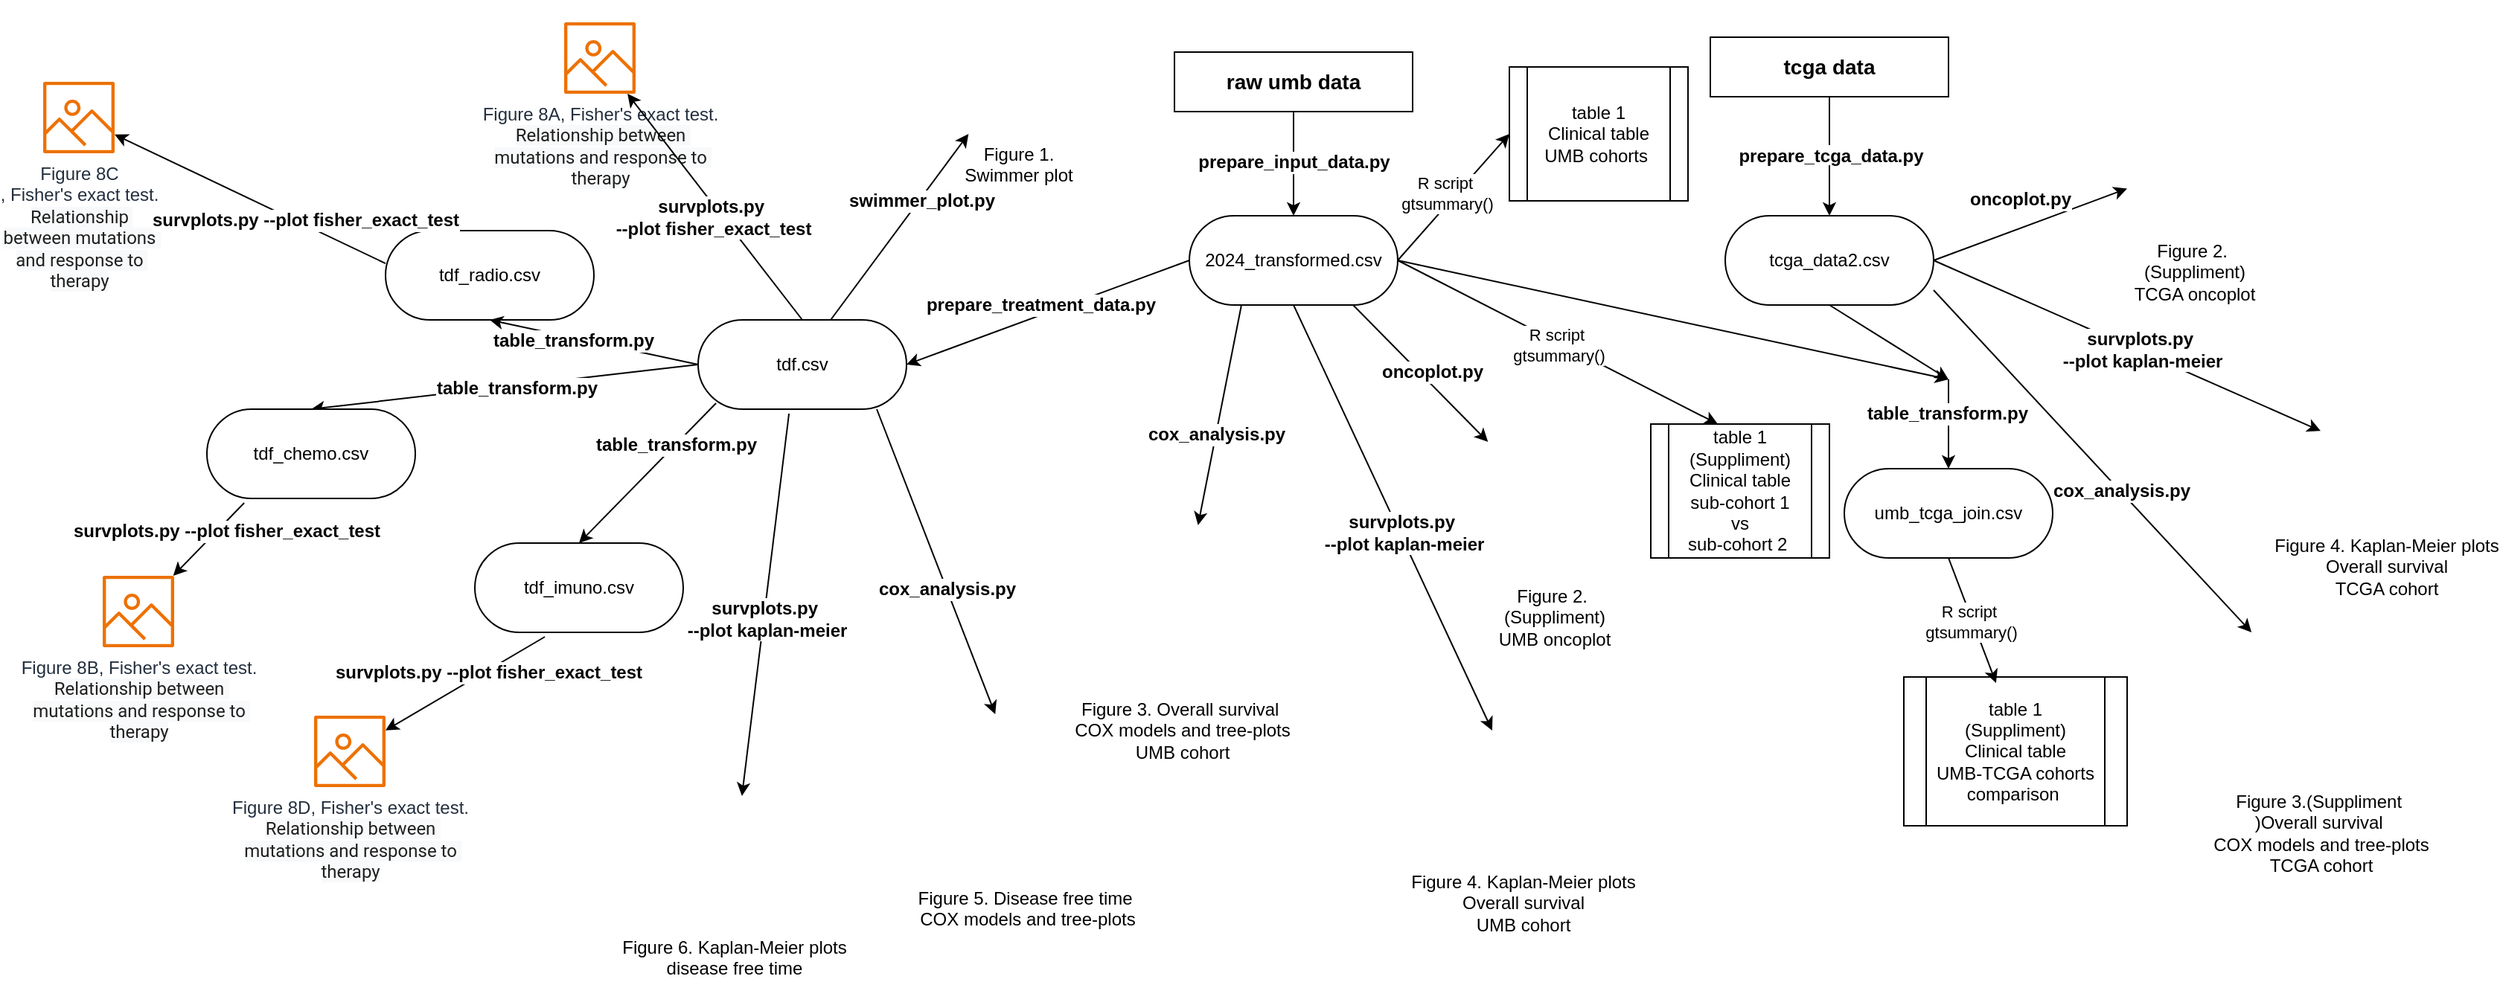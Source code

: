 <mxfile version="24.7.17">
  <diagram name="Page-1" id="48T6HuyZbfNUOI5xEzSV">
    <mxGraphModel dx="2284" dy="754" grid="1" gridSize="10" guides="1" tooltips="1" connect="1" arrows="1" fold="1" page="1" pageScale="1" pageWidth="850" pageHeight="1100" math="0" shadow="0">
      <root>
        <mxCell id="0" />
        <mxCell id="1" parent="0" />
        <mxCell id="SWFk3_bEERDI6yJJOWaN-1" value="&lt;font style=&quot;font-size: 14px;&quot;&gt;&lt;b&gt;raw umb data&lt;/b&gt;&lt;/font&gt;" style="rounded=0;whiteSpace=wrap;html=1;" vertex="1" parent="1">
          <mxGeometry x="200" y="50" width="160" height="40" as="geometry" />
        </mxCell>
        <mxCell id="SWFk3_bEERDI6yJJOWaN-2" value="2024_transformed.csv" style="rounded=1;whiteSpace=wrap;html=1;arcSize=50;" vertex="1" parent="1">
          <mxGeometry x="210" y="160" width="140" height="60" as="geometry" />
        </mxCell>
        <mxCell id="SWFk3_bEERDI6yJJOWaN-3" value="" style="endArrow=classic;html=1;rounded=0;exitX=0.5;exitY=1;exitDx=0;exitDy=0;" edge="1" parent="1" source="SWFk3_bEERDI6yJJOWaN-1" target="SWFk3_bEERDI6yJJOWaN-2">
          <mxGeometry width="50" height="50" relative="1" as="geometry">
            <mxPoint x="400" y="410" as="sourcePoint" />
            <mxPoint x="450" y="360" as="targetPoint" />
          </mxGeometry>
        </mxCell>
        <mxCell id="SWFk3_bEERDI6yJJOWaN-6" value="&lt;b&gt;&lt;font style=&quot;font-size: 12px;&quot;&gt;prepare_input_data.py&lt;/font&gt;&lt;/b&gt;" style="edgeLabel;html=1;align=center;verticalAlign=middle;resizable=0;points=[];" vertex="1" connectable="0" parent="SWFk3_bEERDI6yJJOWaN-3">
          <mxGeometry x="-0.3" y="1" relative="1" as="geometry">
            <mxPoint x="-1" y="9" as="offset" />
          </mxGeometry>
        </mxCell>
        <mxCell id="SWFk3_bEERDI6yJJOWaN-4" value="" style="endArrow=classic;html=1;rounded=0;exitX=0;exitY=0.5;exitDx=0;exitDy=0;entryX=1;entryY=0.5;entryDx=0;entryDy=0;" edge="1" parent="1" source="SWFk3_bEERDI6yJJOWaN-2" target="SWFk3_bEERDI6yJJOWaN-17">
          <mxGeometry width="50" height="50" relative="1" as="geometry">
            <mxPoint x="400" y="410" as="sourcePoint" />
            <mxPoint x="160" y="280" as="targetPoint" />
          </mxGeometry>
        </mxCell>
        <mxCell id="SWFk3_bEERDI6yJJOWaN-25" value="&lt;font style=&quot;font-size: 12px;&quot;&gt;&lt;b&gt;prepare_treatment_data.py&lt;/b&gt;&lt;/font&gt;" style="edgeLabel;html=1;align=center;verticalAlign=middle;resizable=0;points=[];" vertex="1" connectable="0" parent="SWFk3_bEERDI6yJJOWaN-4">
          <mxGeometry x="-0.239" y="-2" relative="1" as="geometry">
            <mxPoint x="-27" y="5" as="offset" />
          </mxGeometry>
        </mxCell>
        <mxCell id="SWFk3_bEERDI6yJJOWaN-5" value="&lt;font style=&quot;font-size: 14px;&quot;&gt;&lt;b&gt;tcga data&lt;/b&gt;&lt;/font&gt;" style="rounded=0;whiteSpace=wrap;html=1;" vertex="1" parent="1">
          <mxGeometry x="560" y="40" width="160" height="40" as="geometry" />
        </mxCell>
        <mxCell id="SWFk3_bEERDI6yJJOWaN-8" value="tcga_data2.csv" style="rounded=1;whiteSpace=wrap;html=1;arcSize=50;" vertex="1" parent="1">
          <mxGeometry x="570" y="160" width="140" height="60" as="geometry" />
        </mxCell>
        <mxCell id="SWFk3_bEERDI6yJJOWaN-9" value="" style="endArrow=classic;html=1;rounded=0;exitX=0.5;exitY=1;exitDx=0;exitDy=0;entryX=0.5;entryY=0;entryDx=0;entryDy=0;" edge="1" parent="1" source="SWFk3_bEERDI6yJJOWaN-5" target="SWFk3_bEERDI6yJJOWaN-8">
          <mxGeometry width="50" height="50" relative="1" as="geometry">
            <mxPoint x="400" y="410" as="sourcePoint" />
            <mxPoint x="450" y="360" as="targetPoint" />
          </mxGeometry>
        </mxCell>
        <mxCell id="SWFk3_bEERDI6yJJOWaN-10" value="prepare_tcga_data.py" style="edgeLabel;align=center;verticalAlign=middle;resizable=0;points=[];fontFamily=Helvetica;fontStyle=1;fontSize=12;" vertex="1" connectable="0" parent="SWFk3_bEERDI6yJJOWaN-9">
          <mxGeometry x="-0.033" y="1" relative="1" as="geometry">
            <mxPoint as="offset" />
          </mxGeometry>
        </mxCell>
        <mxCell id="SWFk3_bEERDI6yJJOWaN-11" value="" style="endArrow=classic;html=1;rounded=0;exitX=1;exitY=0.5;exitDx=0;exitDy=0;" edge="1" parent="1" source="SWFk3_bEERDI6yJJOWaN-2">
          <mxGeometry width="50" height="50" relative="1" as="geometry">
            <mxPoint x="400" y="420" as="sourcePoint" />
            <mxPoint x="720" y="270" as="targetPoint" />
          </mxGeometry>
        </mxCell>
        <mxCell id="SWFk3_bEERDI6yJJOWaN-12" value="" style="endArrow=classic;html=1;rounded=0;exitX=0.5;exitY=1;exitDx=0;exitDy=0;" edge="1" parent="1" source="SWFk3_bEERDI6yJJOWaN-8">
          <mxGeometry width="50" height="50" relative="1" as="geometry">
            <mxPoint x="400" y="420" as="sourcePoint" />
            <mxPoint x="720" y="270" as="targetPoint" />
          </mxGeometry>
        </mxCell>
        <mxCell id="SWFk3_bEERDI6yJJOWaN-13" value="" style="endArrow=classic;html=1;rounded=0;entryX=0.5;entryY=0;entryDx=0;entryDy=0;" edge="1" parent="1" target="SWFk3_bEERDI6yJJOWaN-15">
          <mxGeometry width="50" height="50" relative="1" as="geometry">
            <mxPoint x="720" y="270" as="sourcePoint" />
            <mxPoint x="720" y="330" as="targetPoint" />
          </mxGeometry>
        </mxCell>
        <mxCell id="SWFk3_bEERDI6yJJOWaN-14" value="&lt;b&gt;&lt;font style=&quot;font-size: 12px;&quot;&gt;table_transform.py&lt;/font&gt;&lt;/b&gt;" style="edgeLabel;html=1;align=center;verticalAlign=middle;resizable=0;points=[];" vertex="1" connectable="0" parent="SWFk3_bEERDI6yJJOWaN-13">
          <mxGeometry x="-0.24" y="-1" relative="1" as="geometry">
            <mxPoint as="offset" />
          </mxGeometry>
        </mxCell>
        <mxCell id="SWFk3_bEERDI6yJJOWaN-15" value="umb_tcga_join.csv" style="rounded=1;whiteSpace=wrap;html=1;arcSize=50;" vertex="1" parent="1">
          <mxGeometry x="650" y="330" width="140" height="60" as="geometry" />
        </mxCell>
        <mxCell id="SWFk3_bEERDI6yJJOWaN-17" value="tdf&lt;span style=&quot;background-color: initial;&quot;&gt;.csv&lt;/span&gt;" style="rounded=1;whiteSpace=wrap;html=1;arcSize=50;" vertex="1" parent="1">
          <mxGeometry x="-120" y="230" width="140" height="60" as="geometry" />
        </mxCell>
        <mxCell id="SWFk3_bEERDI6yJJOWaN-18" value="" style="endArrow=classic;html=1;rounded=0;exitX=0;exitY=0.5;exitDx=0;exitDy=0;entryX=0.5;entryY=0;entryDx=0;entryDy=0;" edge="1" parent="1" source="SWFk3_bEERDI6yJJOWaN-17" target="SWFk3_bEERDI6yJJOWaN-19">
          <mxGeometry width="50" height="50" relative="1" as="geometry">
            <mxPoint x="190" y="290" as="sourcePoint" />
            <mxPoint x="-210" y="310" as="targetPoint" />
          </mxGeometry>
        </mxCell>
        <mxCell id="SWFk3_bEERDI6yJJOWaN-28" value="&lt;b&gt;&lt;font style=&quot;font-size: 12px;&quot;&gt;table_transform.py&lt;/font&gt;&lt;/b&gt;" style="edgeLabel;html=1;align=center;verticalAlign=middle;resizable=0;points=[];" vertex="1" connectable="0" parent="SWFk3_bEERDI6yJJOWaN-18">
          <mxGeometry x="-0.061" y="2" relative="1" as="geometry">
            <mxPoint as="offset" />
          </mxGeometry>
        </mxCell>
        <mxCell id="SWFk3_bEERDI6yJJOWaN-19" value="tdf_chemo&lt;span style=&quot;background-color: initial;&quot;&gt;.csv&lt;/span&gt;" style="rounded=1;whiteSpace=wrap;html=1;arcSize=50;" vertex="1" parent="1">
          <mxGeometry x="-450" y="290" width="140" height="60" as="geometry" />
        </mxCell>
        <mxCell id="SWFk3_bEERDI6yJJOWaN-20" value="tdf_imuno&lt;span style=&quot;background-color: initial;&quot;&gt;.csv&lt;/span&gt;" style="rounded=1;whiteSpace=wrap;html=1;arcSize=50;" vertex="1" parent="1">
          <mxGeometry x="-270" y="380" width="140" height="60" as="geometry" />
        </mxCell>
        <mxCell id="SWFk3_bEERDI6yJJOWaN-21" value="tdf_radio&lt;span style=&quot;background-color: initial;&quot;&gt;.csv&lt;/span&gt;" style="rounded=1;whiteSpace=wrap;html=1;arcSize=50;" vertex="1" parent="1">
          <mxGeometry x="-330" y="170" width="140" height="60" as="geometry" />
        </mxCell>
        <mxCell id="SWFk3_bEERDI6yJJOWaN-22" value="" style="endArrow=classic;html=1;rounded=0;exitX=0.086;exitY=0.933;exitDx=0;exitDy=0;entryX=0.5;entryY=0;entryDx=0;entryDy=0;exitPerimeter=0;" edge="1" parent="1" source="SWFk3_bEERDI6yJJOWaN-17" target="SWFk3_bEERDI6yJJOWaN-20">
          <mxGeometry width="50" height="50" relative="1" as="geometry">
            <mxPoint x="240" y="290" as="sourcePoint" />
            <mxPoint x="290" y="240" as="targetPoint" />
          </mxGeometry>
        </mxCell>
        <mxCell id="SWFk3_bEERDI6yJJOWaN-27" value="&lt;b&gt;&lt;font style=&quot;font-size: 12px;&quot;&gt;table_transform.py&lt;/font&gt;&lt;/b&gt;" style="edgeLabel;html=1;align=center;verticalAlign=middle;resizable=0;points=[];" vertex="1" connectable="0" parent="SWFk3_bEERDI6yJJOWaN-22">
          <mxGeometry x="-0.4" relative="1" as="geometry">
            <mxPoint as="offset" />
          </mxGeometry>
        </mxCell>
        <mxCell id="SWFk3_bEERDI6yJJOWaN-23" value="" style="endArrow=classic;html=1;rounded=0;exitX=0;exitY=0.5;exitDx=0;exitDy=0;entryX=0.5;entryY=1;entryDx=0;entryDy=0;" edge="1" parent="1" source="SWFk3_bEERDI6yJJOWaN-17" target="SWFk3_bEERDI6yJJOWaN-21">
          <mxGeometry width="50" height="50" relative="1" as="geometry">
            <mxPoint x="240" y="290" as="sourcePoint" />
            <mxPoint x="290" y="240" as="targetPoint" />
          </mxGeometry>
        </mxCell>
        <mxCell id="SWFk3_bEERDI6yJJOWaN-26" value="&lt;b&gt;&lt;font style=&quot;font-size: 12px;&quot;&gt;table_transform.py&lt;/font&gt;&lt;/b&gt;" style="edgeLabel;html=1;align=center;verticalAlign=middle;resizable=0;points=[];" vertex="1" connectable="0" parent="SWFk3_bEERDI6yJJOWaN-23">
          <mxGeometry x="0.193" y="2" relative="1" as="geometry">
            <mxPoint as="offset" />
          </mxGeometry>
        </mxCell>
        <mxCell id="SWFk3_bEERDI6yJJOWaN-30" value="Figure 8D, Fisher&#39;s exact test.&lt;div&gt;&lt;span style=&quot;background-color: rgb(248, 249, 250); color: rgb(31, 31, 31); font-family: Roboto, &amp;quot;Helvetica Neue&amp;quot;, sans-serif; text-align: left; white-space: pre-wrap;&quot;&gt;Relationship between mutations and response to therapy&lt;/span&gt;&lt;br&gt;&lt;/div&gt;" style="sketch=0;outlineConnect=0;fontColor=#232F3E;gradientColor=none;fillColor=#ED7100;strokeColor=none;dashed=0;verticalLabelPosition=bottom;verticalAlign=top;align=center;html=1;fontSize=12;fontStyle=0;aspect=fixed;pointerEvents=1;shape=mxgraph.aws4.container_registry_image;" vertex="1" parent="1">
          <mxGeometry x="-378" y="496" width="48" height="48" as="geometry" />
        </mxCell>
        <mxCell id="SWFk3_bEERDI6yJJOWaN-31" value="Figure 8C&lt;div&gt;, Fisher&#39;s exact test.&lt;div&gt;&lt;span style=&quot;background-color: rgb(248, 249, 250); color: rgb(31, 31, 31); font-family: Roboto, &amp;quot;Helvetica Neue&amp;quot;, sans-serif; text-align: left; white-space: pre-wrap;&quot;&gt;Relationship between mutations and response to therapy&lt;/span&gt;&lt;br&gt;&lt;/div&gt;&lt;/div&gt;" style="sketch=0;outlineConnect=0;fontColor=#232F3E;gradientColor=none;fillColor=#ED7100;strokeColor=none;dashed=0;verticalLabelPosition=bottom;verticalAlign=top;align=center;html=1;fontSize=12;fontStyle=0;aspect=fixed;pointerEvents=1;shape=mxgraph.aws4.container_registry_image;" vertex="1" parent="1">
          <mxGeometry x="-560" y="70" width="48" height="48" as="geometry" />
        </mxCell>
        <mxCell id="SWFk3_bEERDI6yJJOWaN-32" value="Figure 8B, Fisher&#39;s exact test.&lt;div&gt;&lt;span style=&quot;background-color: rgb(248, 249, 250); color: rgb(31, 31, 31); font-family: Roboto, &amp;quot;Helvetica Neue&amp;quot;, sans-serif; text-align: left; white-space: pre-wrap;&quot;&gt;Relationship between mutations and response to therapy&lt;/span&gt;&lt;br&gt;&lt;/div&gt;" style="sketch=0;outlineConnect=0;fontColor=#232F3E;gradientColor=none;fillColor=#ED7100;strokeColor=none;dashed=0;verticalLabelPosition=bottom;verticalAlign=top;align=center;html=1;fontSize=12;fontStyle=0;aspect=fixed;pointerEvents=1;shape=mxgraph.aws4.container_registry_image;" vertex="1" parent="1">
          <mxGeometry x="-520" y="402" width="48" height="48" as="geometry" />
        </mxCell>
        <mxCell id="SWFk3_bEERDI6yJJOWaN-33" value="Figure 8A, Fisher&#39;s exact test.&lt;div&gt;&lt;span style=&quot;background-color: rgb(248, 249, 250); color: rgb(31, 31, 31); font-family: Roboto, &amp;quot;Helvetica Neue&amp;quot;, sans-serif; text-align: left; white-space: pre-wrap;&quot;&gt;Relationship between mutations and response to therapy&lt;/span&gt;&lt;br&gt;&lt;/div&gt;" style="sketch=0;outlineConnect=0;fontColor=#232F3E;gradientColor=none;fillColor=#ED7100;strokeColor=none;dashed=0;verticalLabelPosition=bottom;verticalAlign=top;align=center;html=1;fontSize=12;fontStyle=0;aspect=fixed;pointerEvents=1;shape=mxgraph.aws4.container_registry_image;" vertex="1" parent="1">
          <mxGeometry x="-210" y="30" width="48" height="48" as="geometry" />
        </mxCell>
        <mxCell id="SWFk3_bEERDI6yJJOWaN-34" value="" style="endArrow=classic;html=1;rounded=0;exitX=0.5;exitY=0;exitDx=0;exitDy=0;" edge="1" parent="1" source="SWFk3_bEERDI6yJJOWaN-17" target="SWFk3_bEERDI6yJJOWaN-33">
          <mxGeometry width="50" height="50" relative="1" as="geometry">
            <mxPoint x="80" y="430" as="sourcePoint" />
            <mxPoint x="130" y="380" as="targetPoint" />
          </mxGeometry>
        </mxCell>
        <mxCell id="SWFk3_bEERDI6yJJOWaN-35" value="&lt;font face=&quot;Helvetica&quot; style=&quot;font-size: 12px;&quot;&gt;&lt;b&gt;survplots.py&amp;nbsp;&lt;/b&gt;&lt;/font&gt;&lt;div&gt;&lt;font face=&quot;Helvetica&quot; style=&quot;font-size: 12px;&quot;&gt;&lt;b&gt;&lt;span style=&quot;color: rgb(8, 8, 8);&quot;&gt;--plot fisher_exact_test&lt;/span&gt;&lt;/b&gt;&lt;/font&gt;&lt;/div&gt;" style="edgeLabel;html=1;align=center;verticalAlign=middle;resizable=0;points=[];" vertex="1" connectable="0" parent="SWFk3_bEERDI6yJJOWaN-34">
          <mxGeometry x="-0.321" y="-2" relative="1" as="geometry">
            <mxPoint x="-22" y="-17" as="offset" />
          </mxGeometry>
        </mxCell>
        <mxCell id="SWFk3_bEERDI6yJJOWaN-36" value="" style="endArrow=classic;html=1;rounded=0;exitX=0;exitY=0.367;exitDx=0;exitDy=0;exitPerimeter=0;" edge="1" parent="1" source="SWFk3_bEERDI6yJJOWaN-21" target="SWFk3_bEERDI6yJJOWaN-31">
          <mxGeometry width="50" height="50" relative="1" as="geometry">
            <mxPoint x="80" y="430" as="sourcePoint" />
            <mxPoint x="130" y="380" as="targetPoint" />
          </mxGeometry>
        </mxCell>
        <UserObject label="&lt;b style=&quot;forced-color-adjust: none; color: rgb(0, 0, 0); font-family: Helvetica; font-size: 12px; font-style: normal; font-variant-ligatures: normal; font-variant-caps: normal; letter-spacing: normal; orphans: 2; text-align: center; text-indent: 0px; text-transform: none; widows: 2; word-spacing: 0px; -webkit-text-stroke-width: 0px; white-space: nowrap; background-color: rgb(255, 255, 255); text-decoration-thickness: initial; text-decoration-style: initial; text-decoration-color: initial;&quot;&gt;survplots.py&amp;nbsp;&lt;span style=&quot;forced-color-adjust: none; color: rgb(8, 8, 8);&quot;&gt;--plot fisher_exact_test&lt;/span&gt;&lt;/b&gt;" link="&lt;b style=&quot;forced-color-adjust: none; color: rgb(0, 0, 0); font-family: Helvetica; font-size: 12px; font-style: normal; font-variant-ligatures: normal; font-variant-caps: normal; letter-spacing: normal; orphans: 2; text-align: center; text-indent: 0px; text-transform: none; widows: 2; word-spacing: 0px; -webkit-text-stroke-width: 0px; white-space: nowrap; background-color: rgb(255, 255, 255); text-decoration-thickness: initial; text-decoration-style: initial; text-decoration-color: initial;&quot;&gt;survplots.py&amp;nbsp;&lt;span style=&quot;forced-color-adjust: none; color: rgb(8, 8, 8);&quot;&gt;--plot fisher_exact_test&lt;/span&gt;&lt;/b&gt;" id="SWFk3_bEERDI6yJJOWaN-38">
          <mxCell style="edgeLabel;html=1;align=center;verticalAlign=middle;resizable=0;points=[];" vertex="1" connectable="0" parent="SWFk3_bEERDI6yJJOWaN-36">
            <mxGeometry x="-0.389" y="-3" relative="1" as="geometry">
              <mxPoint as="offset" />
            </mxGeometry>
          </mxCell>
        </UserObject>
        <mxCell id="SWFk3_bEERDI6yJJOWaN-44" value="" style="endArrow=classic;html=1;rounded=0;exitX=0.179;exitY=1.05;exitDx=0;exitDy=0;exitPerimeter=0;" edge="1" parent="1" source="SWFk3_bEERDI6yJJOWaN-19" target="SWFk3_bEERDI6yJJOWaN-32">
          <mxGeometry width="50" height="50" relative="1" as="geometry">
            <mxPoint x="80" y="430" as="sourcePoint" />
            <mxPoint x="130" y="380" as="targetPoint" />
          </mxGeometry>
        </mxCell>
        <UserObject label="&lt;b style=&quot;forced-color-adjust: none; color: rgb(0, 0, 0); font-family: Helvetica; font-style: normal; font-variant-ligatures: normal; font-variant-caps: normal; letter-spacing: normal; orphans: 2; text-align: center; text-indent: 0px; text-transform: none; widows: 2; word-spacing: 0px; -webkit-text-stroke-width: 0px; white-space: nowrap; background-color: rgb(255, 255, 255); text-decoration-thickness: initial; text-decoration-style: initial; text-decoration-color: initial; font-size: 12px;&quot;&gt;survplots.py&amp;nbsp;&lt;span style=&quot;forced-color-adjust: none; color: rgb(8, 8, 8);&quot;&gt;--plot fisher_exact_test&lt;/span&gt;&lt;/b&gt;" link="&lt;b style=&quot;forced-color-adjust: none; color: rgb(0, 0, 0); font-family: Helvetica; font-style: normal; font-variant-ligatures: normal; font-variant-caps: normal; letter-spacing: normal; orphans: 2; text-align: center; text-indent: 0px; text-transform: none; widows: 2; word-spacing: 0px; -webkit-text-stroke-width: 0px; white-space: nowrap; background-color: rgb(255, 255, 255); text-decoration-thickness: initial; text-decoration-style: initial; text-decoration-color: initial; font-size: 12px;&quot;&gt;survplots.py&amp;nbsp;&lt;span style=&quot;forced-color-adjust: none; color: rgb(8, 8, 8);&quot;&gt;--plot fisher_exact_test&lt;/span&gt;&lt;/b&gt;" id="SWFk3_bEERDI6yJJOWaN-45">
          <mxCell style="edgeLabel;html=1;align=center;verticalAlign=middle;resizable=0;points=[];" vertex="1" connectable="0" parent="SWFk3_bEERDI6yJJOWaN-44">
            <mxGeometry x="-0.359" y="4" relative="1" as="geometry">
              <mxPoint as="offset" />
            </mxGeometry>
          </mxCell>
        </UserObject>
        <mxCell id="SWFk3_bEERDI6yJJOWaN-48" value="" style="endArrow=classic;html=1;rounded=0;exitX=0.336;exitY=1.05;exitDx=0;exitDy=0;exitPerimeter=0;" edge="1" parent="1" source="SWFk3_bEERDI6yJJOWaN-20" target="SWFk3_bEERDI6yJJOWaN-30">
          <mxGeometry width="50" height="50" relative="1" as="geometry">
            <mxPoint x="80" y="430" as="sourcePoint" />
            <mxPoint x="130" y="380" as="targetPoint" />
          </mxGeometry>
        </mxCell>
        <mxCell id="SWFk3_bEERDI6yJJOWaN-49" value="&lt;b style=&quot;font-size: 12px;&quot;&gt;survplots.py&amp;nbsp;&lt;span style=&quot;color: rgb(8, 8, 8);&quot;&gt;--plot fisher_exact_test&lt;/span&gt;&lt;/b&gt;" style="edgeLabel;html=1;align=center;verticalAlign=middle;resizable=0;points=[];" vertex="1" connectable="0" parent="SWFk3_bEERDI6yJJOWaN-48">
          <mxGeometry x="-0.285" y="1" relative="1" as="geometry">
            <mxPoint as="offset" />
          </mxGeometry>
        </mxCell>
        <mxCell id="SWFk3_bEERDI6yJJOWaN-52" value="table 1&lt;div&gt;Clinical table&lt;/div&gt;&lt;div&gt;UMB coh&lt;span style=&quot;color: rgba(0, 0, 0, 0); font-family: monospace; font-size: 0px; text-align: start; text-wrap: nowrap; background-color: initial;&quot;&gt;%3CmxGraphModel%3E%3Croot%3E%3CmxCell%20id%3D%220%22%2F%3E%3CmxCell%20id%3D%221%22%20parent%3D%220%22%2F%3E%3CmxCell%20id%3D%222%22%20value%3D%22Clinical%20table%26amp%3Bnbsp%3B%26lt%3Bdiv%26gt%3BUMB-TCGA%26lt%3B%2Fdiv%26gt%3B%22%20style%3D%22shape%3DinternalStorage%3BwhiteSpace%3Dwrap%3Bhtml%3D1%3BbackgroundOutline%3D1%3B%22%20vertex%3D%221%22%20parent%3D%221%22%3E%3CmxGeometry%20x%3D%22680%22%20y%3D%22440%22%20width%3D%2280%22%20height%3D%2280%22%20as%3D%22geometry%22%2F%3E%3C%2FmxCell%3E%3C%2Froot%3E%3C%2FmxGraphModel%3E&lt;/span&gt;&lt;span style=&quot;background-color: initial;&quot;&gt;orts&amp;nbsp;&lt;/span&gt;&lt;/div&gt;" style="shape=process;whiteSpace=wrap;html=1;backgroundOutline=1;" vertex="1" parent="1">
          <mxGeometry x="425" y="60" width="120" height="90" as="geometry" />
        </mxCell>
        <mxCell id="SWFk3_bEERDI6yJJOWaN-53" value="table 1&lt;div&gt;(Suppliment)&lt;br&gt;&lt;div&gt;Clinical table&lt;/div&gt;&lt;div&gt;UMB-TCGA coh&lt;span style=&quot;color: rgba(0, 0, 0, 0); font-family: monospace; font-size: 0px; text-align: start; text-wrap: nowrap; background-color: initial;&quot;&gt;%3CmxGraphModel%3E%3Croot%3E%3CmxCell%20id%3D%220%22%2F%3E%3CmxCell%20id%3D%221%22%20parent%3D%220%22%2F%3E%3CmxCell%20id%3D%222%22%20value%3D%22Clinical%20table%26amp%3Bnbsp%3B%26lt%3Bdiv%26gt%3BUMB-TCGA%26lt%3B%2Fdiv%26gt%3B%22%20style%3D%22shape%3DinternalStorage%3BwhiteSpace%3Dwrap%3Bhtml%3D1%3BbackgroundOutline%3D1%3B%22%20vertex%3D%221%22%20parent%3D%221%22%3E%3CmxGeometry%20x%3D%22680%22%20y%3D%22440%22%20width%3D%2280%22%20height%3D%2280%22%20as%3D%22geometry%22%2F%3E%3C%2FmxCell%3E%3C%2Froot%3E%3C%2FmxGraphModel%3E&lt;/span&gt;&lt;span style=&quot;background-color: initial;&quot;&gt;orts comparison&amp;nbsp;&lt;/span&gt;&lt;/div&gt;&lt;/div&gt;" style="shape=process;whiteSpace=wrap;html=1;backgroundOutline=1;" vertex="1" parent="1">
          <mxGeometry x="690" y="470" width="150" height="100" as="geometry" />
        </mxCell>
        <mxCell id="SWFk3_bEERDI6yJJOWaN-54" value="table 1 (Suppliment)&lt;div&gt;Clinical table&lt;/div&gt;&lt;div&gt;sub-coh&lt;span style=&quot;color: rgba(0, 0, 0, 0); font-family: monospace; font-size: 0px; text-align: start; text-wrap: nowrap; background-color: initial;&quot;&gt;%3CmxGraphModel%3E%3Croot%3E%3CmxCell%20id%3D%220%22%2F%3E%3CmxCell%20id%3D%221%22%20parent%3D%220%22%2F%3E%3CmxCell%20id%3D%222%22%20value%3D%22Clinical%20table%26amp%3Bnbsp%3B%26lt%3Bdiv%26gt%3BUMB-TCGA%26lt%3B%2Fdiv%26gt%3B%22%20style%3D%22shape%3DinternalStorage%3BwhiteSpace%3Dwrap%3Bhtml%3D1%3BbackgroundOutline%3D1%3B%22%20vertex%3D%221%22%20parent%3D%221%22%3E%3CmxGeometry%20x%3D%22680%22%20y%3D%22440%22%20width%3D%2280%22%20height%3D%2280%22%20as%3D%22geometry%22%2F%3E%3C%2FmxCell%3E%3C%2Froot%3E%3C%2FmxGraphModel%3E&lt;/span&gt;&lt;span style=&quot;background-color: initial;&quot;&gt;ort 1&lt;/span&gt;&lt;/div&gt;&lt;div&gt;&lt;span style=&quot;background-color: initial;&quot;&gt;vs&lt;/span&gt;&lt;/div&gt;&lt;div&gt;&lt;span style=&quot;background-color: initial;&quot;&gt;sub-cohort 2&amp;nbsp;&lt;/span&gt;&lt;/div&gt;" style="shape=process;whiteSpace=wrap;html=1;backgroundOutline=1;" vertex="1" parent="1">
          <mxGeometry x="520" y="300" width="120" height="90" as="geometry" />
        </mxCell>
        <mxCell id="SWFk3_bEERDI6yJJOWaN-56" value="" style="endArrow=classic;html=1;rounded=0;exitX=1;exitY=0.5;exitDx=0;exitDy=0;entryX=0.375;entryY=0;entryDx=0;entryDy=0;entryPerimeter=0;" edge="1" parent="1" source="SWFk3_bEERDI6yJJOWaN-2" target="SWFk3_bEERDI6yJJOWaN-54">
          <mxGeometry width="50" height="50" relative="1" as="geometry">
            <mxPoint x="80" y="430" as="sourcePoint" />
            <mxPoint x="130" y="380" as="targetPoint" />
          </mxGeometry>
        </mxCell>
        <mxCell id="SWFk3_bEERDI6yJJOWaN-57" value="R script&amp;nbsp;&lt;div&gt;gtsummary()&lt;/div&gt;" style="edgeLabel;html=1;align=center;verticalAlign=middle;resizable=0;points=[];" vertex="1" connectable="0" parent="SWFk3_bEERDI6yJJOWaN-56">
          <mxGeometry x="0.011" y="-1" relative="1" as="geometry">
            <mxPoint as="offset" />
          </mxGeometry>
        </mxCell>
        <mxCell id="SWFk3_bEERDI6yJJOWaN-58" value="" style="endArrow=classic;html=1;rounded=0;entryX=0;entryY=0.5;entryDx=0;entryDy=0;exitX=1;exitY=0.5;exitDx=0;exitDy=0;" edge="1" parent="1" source="SWFk3_bEERDI6yJJOWaN-2" target="SWFk3_bEERDI6yJJOWaN-52">
          <mxGeometry width="50" height="50" relative="1" as="geometry">
            <mxPoint x="280" y="220" as="sourcePoint" />
            <mxPoint x="455" y="307.5" as="targetPoint" />
          </mxGeometry>
        </mxCell>
        <mxCell id="SWFk3_bEERDI6yJJOWaN-59" value="R script&amp;nbsp;&lt;div&gt;gtsummary()&lt;/div&gt;" style="edgeLabel;html=1;align=center;verticalAlign=middle;resizable=0;points=[];" vertex="1" connectable="0" parent="SWFk3_bEERDI6yJJOWaN-58">
          <mxGeometry x="0.011" y="-1" relative="1" as="geometry">
            <mxPoint x="-6" y="-3" as="offset" />
          </mxGeometry>
        </mxCell>
        <mxCell id="SWFk3_bEERDI6yJJOWaN-60" value="" style="endArrow=classic;html=1;rounded=0;exitX=0.5;exitY=1;exitDx=0;exitDy=0;entryX=0.413;entryY=0.04;entryDx=0;entryDy=0;entryPerimeter=0;" edge="1" parent="1" source="SWFk3_bEERDI6yJJOWaN-15" target="SWFk3_bEERDI6yJJOWaN-53">
          <mxGeometry width="50" height="50" relative="1" as="geometry">
            <mxPoint x="370" y="210" as="sourcePoint" />
            <mxPoint x="555" y="305" as="targetPoint" />
          </mxGeometry>
        </mxCell>
        <mxCell id="SWFk3_bEERDI6yJJOWaN-61" value="R script&amp;nbsp;&lt;div&gt;gtsummary()&lt;/div&gt;" style="edgeLabel;html=1;align=center;verticalAlign=middle;resizable=0;points=[];" vertex="1" connectable="0" parent="SWFk3_bEERDI6yJJOWaN-60">
          <mxGeometry x="0.011" y="-1" relative="1" as="geometry">
            <mxPoint as="offset" />
          </mxGeometry>
        </mxCell>
        <mxCell id="SWFk3_bEERDI6yJJOWaN-62" value="" style="endArrow=classic;html=1;rounded=0;exitX=1;exitY=0.5;exitDx=0;exitDy=0;" edge="1" parent="1" source="SWFk3_bEERDI6yJJOWaN-8" target="SWFk3_bEERDI6yJJOWaN-65">
          <mxGeometry width="50" height="50" relative="1" as="geometry">
            <mxPoint x="80" y="430" as="sourcePoint" />
            <mxPoint x="842" y="190" as="targetPoint" />
          </mxGeometry>
        </mxCell>
        <mxCell id="SWFk3_bEERDI6yJJOWaN-63" value="&lt;b&gt;&lt;font style=&quot;font-size: 12px;&quot;&gt;oncoplot.py&lt;/font&gt;&lt;/b&gt;" style="edgeLabel;html=1;align=center;verticalAlign=middle;resizable=0;points=[];" vertex="1" connectable="0" parent="SWFk3_bEERDI6yJJOWaN-62">
          <mxGeometry x="0.303" y="3" relative="1" as="geometry">
            <mxPoint x="-26" y="-7" as="offset" />
          </mxGeometry>
        </mxCell>
        <mxCell id="SWFk3_bEERDI6yJJOWaN-65" value="Figure 2.&amp;nbsp;&lt;div&gt;(Suppliment)&lt;/div&gt;&lt;div&gt;TCGA oncoplot&lt;/div&gt;" style="shape=image;html=1;verticalAlign=top;verticalLabelPosition=bottom;labelBackgroundColor=#ffffff;imageAspect=0;aspect=fixed;image=https://cdn4.iconfinder.com/data/icons/ionicons/512/icon-image-128.png" vertex="1" parent="1">
          <mxGeometry x="840" y="80" width="90" height="90" as="geometry" />
        </mxCell>
        <mxCell id="SWFk3_bEERDI6yJJOWaN-66" value="Figure 2.&amp;nbsp;&lt;div&gt;(Suppliment)&lt;/div&gt;&lt;div&gt;UMB oncoplot&lt;/div&gt;" style="shape=image;html=1;verticalAlign=top;verticalLabelPosition=bottom;labelBackgroundColor=#ffffff;imageAspect=0;aspect=fixed;image=https://cdn4.iconfinder.com/data/icons/ionicons/512/icon-image-128.png" vertex="1" parent="1">
          <mxGeometry x="410" y="312" width="90" height="90" as="geometry" />
        </mxCell>
        <mxCell id="SWFk3_bEERDI6yJJOWaN-70" value="" style="endArrow=classic;html=1;rounded=0;exitX=1;exitY=0.5;exitDx=0;exitDy=0;" edge="1" parent="1" target="SWFk3_bEERDI6yJJOWaN-66">
          <mxGeometry width="50" height="50" relative="1" as="geometry">
            <mxPoint x="320" y="220" as="sourcePoint" />
            <mxPoint x="452" y="220" as="targetPoint" />
          </mxGeometry>
        </mxCell>
        <mxCell id="SWFk3_bEERDI6yJJOWaN-71" value="&lt;b&gt;&lt;font style=&quot;font-size: 12px;&quot;&gt;oncoplot.py&lt;/font&gt;&lt;/b&gt;" style="edgeLabel;html=1;align=center;verticalAlign=middle;resizable=0;points=[];" vertex="1" connectable="0" parent="SWFk3_bEERDI6yJJOWaN-70">
          <mxGeometry x="0.303" y="3" relative="1" as="geometry">
            <mxPoint x="-8" y="-13" as="offset" />
          </mxGeometry>
        </mxCell>
        <mxCell id="SWFk3_bEERDI6yJJOWaN-73" value="Figure 1.&lt;div&gt;Swimmer plot&lt;/div&gt;" style="shape=image;html=1;verticalAlign=top;verticalLabelPosition=bottom;labelBackgroundColor=#ffffff;imageAspect=0;aspect=fixed;image=https://cdn1.iconfinder.com/data/icons/unicons-line-vol-2/24/comment-image-128.png" vertex="1" parent="1">
          <mxGeometry x="50" y="15" width="90" height="90" as="geometry" />
        </mxCell>
        <mxCell id="SWFk3_bEERDI6yJJOWaN-74" value="" style="endArrow=classic;html=1;rounded=0;exitX=0.636;exitY=0;exitDx=0;exitDy=0;exitPerimeter=0;" edge="1" parent="1" source="SWFk3_bEERDI6yJJOWaN-17" target="SWFk3_bEERDI6yJJOWaN-73">
          <mxGeometry width="50" height="50" relative="1" as="geometry">
            <mxPoint x="300" y="390" as="sourcePoint" />
            <mxPoint x="350" y="340" as="targetPoint" />
          </mxGeometry>
        </mxCell>
        <mxCell id="SWFk3_bEERDI6yJJOWaN-75" value="&lt;b&gt;&lt;font style=&quot;font-size: 12px;&quot;&gt;swimmer_plot.py&lt;/font&gt;&lt;/b&gt;" style="edgeLabel;html=1;align=center;verticalAlign=middle;resizable=0;points=[];" vertex="1" connectable="0" parent="SWFk3_bEERDI6yJJOWaN-74">
          <mxGeometry x="0.018" y="-1" relative="1" as="geometry">
            <mxPoint x="13" y="-17" as="offset" />
          </mxGeometry>
        </mxCell>
        <mxCell id="SWFk3_bEERDI6yJJOWaN-76" value="Figure 4. Kaplan-Meier plots&lt;div&gt;Overall survival&lt;/div&gt;&lt;div&gt;UMB cohort&lt;/div&gt;" style="shape=image;html=1;verticalAlign=top;verticalLabelPosition=bottom;labelBackgroundColor=#ffffff;imageAspect=0;aspect=fixed;image=https://cdn4.iconfinder.com/data/icons/essentials-71/24/006_-_Image-128.png" vertex="1" parent="1">
          <mxGeometry x="390" y="506" width="88" height="88" as="geometry" />
        </mxCell>
        <mxCell id="SWFk3_bEERDI6yJJOWaN-77" value="" style="endArrow=classic;html=1;rounded=0;exitX=0.5;exitY=1;exitDx=0;exitDy=0;" edge="1" parent="1" source="SWFk3_bEERDI6yJJOWaN-2" target="SWFk3_bEERDI6yJJOWaN-76">
          <mxGeometry width="50" height="50" relative="1" as="geometry">
            <mxPoint x="300" y="390" as="sourcePoint" />
            <mxPoint x="350" y="340" as="targetPoint" />
          </mxGeometry>
        </mxCell>
        <mxCell id="SWFk3_bEERDI6yJJOWaN-78" value="&lt;font style=&quot;font-size: 12px;&quot; face=&quot;Helvetica&quot;&gt;&lt;b&gt;survplots.py&amp;nbsp;&lt;/b&gt;&lt;/font&gt;&lt;div&gt;&lt;font style=&quot;font-size: 12px;&quot; face=&quot;Helvetica&quot;&gt;&lt;b&gt;&lt;span style=&quot;color: rgb(8, 8, 8);&quot;&gt;--plot kaplan-meier&lt;/span&gt;&lt;/b&gt;&lt;/font&gt;&lt;/div&gt;" style="edgeLabel;html=1;align=center;verticalAlign=middle;resizable=0;points=[];" vertex="1" connectable="0" parent="SWFk3_bEERDI6yJJOWaN-77">
          <mxGeometry x="0.07" y="2" relative="1" as="geometry">
            <mxPoint as="offset" />
          </mxGeometry>
        </mxCell>
        <mxCell id="SWFk3_bEERDI6yJJOWaN-79" value="Figure 4. Kaplan-Meier plots&lt;div&gt;Overall survival&lt;/div&gt;&lt;div&gt;TCGA cohort&lt;/div&gt;" style="shape=image;html=1;verticalAlign=top;verticalLabelPosition=bottom;labelBackgroundColor=#ffffff;imageAspect=0;aspect=fixed;image=https://cdn4.iconfinder.com/data/icons/essentials-71/24/006_-_Image-128.png" vertex="1" parent="1">
          <mxGeometry x="970" y="280" width="88" height="88" as="geometry" />
        </mxCell>
        <mxCell id="SWFk3_bEERDI6yJJOWaN-81" value="" style="endArrow=classic;html=1;rounded=0;exitX=1;exitY=0.5;exitDx=0;exitDy=0;" edge="1" parent="1" source="SWFk3_bEERDI6yJJOWaN-8" target="SWFk3_bEERDI6yJJOWaN-79">
          <mxGeometry width="50" height="50" relative="1" as="geometry">
            <mxPoint x="700" y="200" as="sourcePoint" />
            <mxPoint x="290" y="370" as="targetPoint" />
          </mxGeometry>
        </mxCell>
        <mxCell id="SWFk3_bEERDI6yJJOWaN-82" value="&lt;font style=&quot;font-size: 12px;&quot; face=&quot;Helvetica&quot;&gt;&lt;b&gt;survplots.py&amp;nbsp;&lt;/b&gt;&lt;/font&gt;&lt;div&gt;&lt;font style=&quot;font-size: 12px;&quot; face=&quot;Helvetica&quot;&gt;&lt;b&gt;&lt;span style=&quot;color: rgb(8, 8, 8);&quot;&gt;--plot kaplan-meier&lt;/span&gt;&lt;/b&gt;&lt;/font&gt;&lt;/div&gt;" style="edgeLabel;html=1;align=center;verticalAlign=middle;resizable=0;points=[];" vertex="1" connectable="0" parent="SWFk3_bEERDI6yJJOWaN-81">
          <mxGeometry x="0.07" y="2" relative="1" as="geometry">
            <mxPoint as="offset" />
          </mxGeometry>
        </mxCell>
        <mxCell id="SWFk3_bEERDI6yJJOWaN-85" value="Figure 6. Kaplan-Meier plots&lt;div&gt;disease free time&lt;/div&gt;" style="shape=image;html=1;verticalAlign=top;verticalLabelPosition=bottom;labelBackgroundColor=#ffffff;imageAspect=0;aspect=fixed;image=https://cdn4.iconfinder.com/data/icons/essentials-71/24/006_-_Image-128.png" vertex="1" parent="1">
          <mxGeometry x="-140" y="550" width="88" height="88" as="geometry" />
        </mxCell>
        <mxCell id="SWFk3_bEERDI6yJJOWaN-86" value="" style="endArrow=classic;html=1;rounded=0;exitX=0.436;exitY=1.05;exitDx=0;exitDy=0;exitPerimeter=0;" edge="1" parent="1" target="SWFk3_bEERDI6yJJOWaN-85" source="SWFk3_bEERDI6yJJOWaN-17">
          <mxGeometry width="50" height="50" relative="1" as="geometry">
            <mxPoint x="-20" y="290" as="sourcePoint" />
            <mxPoint x="50" y="410" as="targetPoint" />
          </mxGeometry>
        </mxCell>
        <mxCell id="SWFk3_bEERDI6yJJOWaN-87" value="&lt;font style=&quot;font-size: 12px;&quot; face=&quot;Helvetica&quot;&gt;&lt;b&gt;survplots.py&amp;nbsp;&lt;/b&gt;&lt;/font&gt;&lt;div&gt;&lt;font style=&quot;font-size: 12px;&quot; face=&quot;Helvetica&quot;&gt;&lt;b&gt;&lt;span style=&quot;color: rgb(8, 8, 8);&quot;&gt;--plot kaplan-meier&lt;/span&gt;&lt;/b&gt;&lt;/font&gt;&lt;/div&gt;" style="edgeLabel;html=1;align=center;verticalAlign=middle;resizable=0;points=[];" vertex="1" connectable="0" parent="SWFk3_bEERDI6yJJOWaN-86">
          <mxGeometry x="0.07" y="2" relative="1" as="geometry">
            <mxPoint as="offset" />
          </mxGeometry>
        </mxCell>
        <mxCell id="SWFk3_bEERDI6yJJOWaN-88" value="" style="endArrow=classic;html=1;rounded=0;exitX=0.25;exitY=1;exitDx=0;exitDy=0;" edge="1" parent="1" source="SWFk3_bEERDI6yJJOWaN-2" target="SWFk3_bEERDI6yJJOWaN-89">
          <mxGeometry width="50" height="50" relative="1" as="geometry">
            <mxPoint x="270" y="230" as="sourcePoint" />
            <mxPoint x="240" y="370" as="targetPoint" />
          </mxGeometry>
        </mxCell>
        <mxCell id="SWFk3_bEERDI6yJJOWaN-90" value="&lt;b&gt;&lt;font style=&quot;font-size: 12px;&quot;&gt;cox_analysis.py&lt;/font&gt;&lt;/b&gt;" style="edgeLabel;html=1;align=center;verticalAlign=middle;resizable=0;points=[];" vertex="1" connectable="0" parent="SWFk3_bEERDI6yJJOWaN-88">
          <mxGeometry x="0.176" relative="1" as="geometry">
            <mxPoint as="offset" />
          </mxGeometry>
        </mxCell>
        <mxCell id="SWFk3_bEERDI6yJJOWaN-89" value="Figure 3. Overall survival&amp;nbsp;&lt;div&gt;COX models and tree-plots&lt;/div&gt;&lt;div&gt;UMB cohort&lt;/div&gt;" style="shape=image;html=1;verticalAlign=top;verticalLabelPosition=bottom;labelBackgroundColor=#ffffff;imageAspect=0;aspect=fixed;image=https://cdn4.iconfinder.com/data/icons/evil-icons-user-interface/64/picture-128.png" vertex="1" parent="1">
          <mxGeometry x="150" y="368" width="110" height="110" as="geometry" />
        </mxCell>
        <mxCell id="SWFk3_bEERDI6yJJOWaN-91" value="" style="endArrow=classic;html=1;rounded=0;exitX=1;exitY=1;exitDx=0;exitDy=0;" edge="1" parent="1" target="SWFk3_bEERDI6yJJOWaN-93">
          <mxGeometry width="50" height="50" relative="1" as="geometry">
            <mxPoint x="710" y="210" as="sourcePoint" />
            <mxPoint x="1000" y="520" as="targetPoint" />
          </mxGeometry>
        </mxCell>
        <mxCell id="SWFk3_bEERDI6yJJOWaN-92" value="&lt;b&gt;&lt;font style=&quot;font-size: 12px;&quot;&gt;cox_analysis.py&lt;/font&gt;&lt;/b&gt;" style="edgeLabel;html=1;align=center;verticalAlign=middle;resizable=0;points=[];" vertex="1" connectable="0" parent="SWFk3_bEERDI6yJJOWaN-91">
          <mxGeometry x="0.176" relative="1" as="geometry">
            <mxPoint as="offset" />
          </mxGeometry>
        </mxCell>
        <mxCell id="SWFk3_bEERDI6yJJOWaN-93" value="Figure 3.(Suppliment&amp;nbsp;&lt;div&gt;)Overall survival&amp;nbsp;&lt;div&gt;COX models and tree-plots&lt;/div&gt;&lt;div&gt;TCGA cohort&lt;/div&gt;&lt;/div&gt;" style="shape=image;html=1;verticalAlign=top;verticalLabelPosition=bottom;labelBackgroundColor=#ffffff;imageAspect=0;aspect=fixed;image=https://cdn4.iconfinder.com/data/icons/evil-icons-user-interface/64/picture-128.png" vertex="1" parent="1">
          <mxGeometry x="920" y="440" width="100" height="100" as="geometry" />
        </mxCell>
        <mxCell id="SWFk3_bEERDI6yJJOWaN-95" value="" style="endArrow=classic;html=1;rounded=0;exitX=0.886;exitY=0.983;exitDx=0;exitDy=0;exitPerimeter=0;" edge="1" parent="1" target="SWFk3_bEERDI6yJJOWaN-97">
          <mxGeometry width="50" height="50" relative="1" as="geometry">
            <mxPoint x="-3.642e-14" y="290" as="sourcePoint" />
            <mxPoint x="65.96" y="463.02" as="targetPoint" />
          </mxGeometry>
        </mxCell>
        <mxCell id="SWFk3_bEERDI6yJJOWaN-96" value="&lt;b&gt;&lt;font style=&quot;font-size: 12px;&quot;&gt;cox_analysis.py&lt;/font&gt;&lt;/b&gt;" style="edgeLabel;html=1;align=center;verticalAlign=middle;resizable=0;points=[];" vertex="1" connectable="0" parent="SWFk3_bEERDI6yJJOWaN-95">
          <mxGeometry x="0.176" relative="1" as="geometry">
            <mxPoint as="offset" />
          </mxGeometry>
        </mxCell>
        <mxCell id="SWFk3_bEERDI6yJJOWaN-97" value="Figure 5. Disease free time&amp;nbsp;&lt;div&gt;COX models and tree-plots&lt;/div&gt;" style="shape=image;html=1;verticalAlign=top;verticalLabelPosition=bottom;labelBackgroundColor=#ffffff;imageAspect=0;aspect=fixed;image=https://cdn4.iconfinder.com/data/icons/evil-icons-user-interface/64/picture-128.png" vertex="1" parent="1">
          <mxGeometry x="45.96" y="495.02" width="110" height="110" as="geometry" />
        </mxCell>
      </root>
    </mxGraphModel>
  </diagram>
</mxfile>
